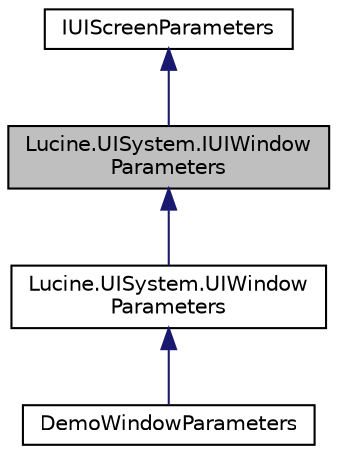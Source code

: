 digraph "Lucine.UISystem.IUIWindowParameters"
{
 // LATEX_PDF_SIZE
  edge [fontname="Helvetica",fontsize="10",labelfontname="Helvetica",labelfontsize="10"];
  node [fontname="Helvetica",fontsize="10",shape=record];
  Node1 [label="Lucine.UISystem.IUIWindow\lParameters",height=0.2,width=0.4,color="black", fillcolor="grey75", style="filled", fontcolor="black",tooltip="Interface for the window parameters (will be used in inspector)"];
  Node2 -> Node1 [dir="back",color="midnightblue",fontsize="10",style="solid",fontname="Helvetica"];
  Node2 [label="IUIScreenParameters",height=0.2,width=0.4,color="black", fillcolor="white", style="filled",URL="$interface_lucine_1_1_u_i_system_1_1_i_u_i_screen_parameters.html",tooltip="Base interface for screen parameters No parameters screens"];
  Node1 -> Node3 [dir="back",color="midnightblue",fontsize="10",style="solid",fontname="Helvetica"];
  Node3 [label="Lucine.UISystem.UIWindow\lParameters",height=0.2,width=0.4,color="black", fillcolor="white", style="filled",URL="$class_lucine_1_1_u_i_system_1_1_u_i_window_parameters.html",tooltip="Base class for WindowParameters Implement the IUIWindowParameters Default parameters for windows : hi..."];
  Node3 -> Node4 [dir="back",color="midnightblue",fontsize="10",style="solid",fontname="Helvetica"];
  Node4 [label="DemoWindowParameters",height=0.2,width=0.4,color="black", fillcolor="white", style="filled",URL="$class_demo_window_parameters.html",tooltip=" "];
}
